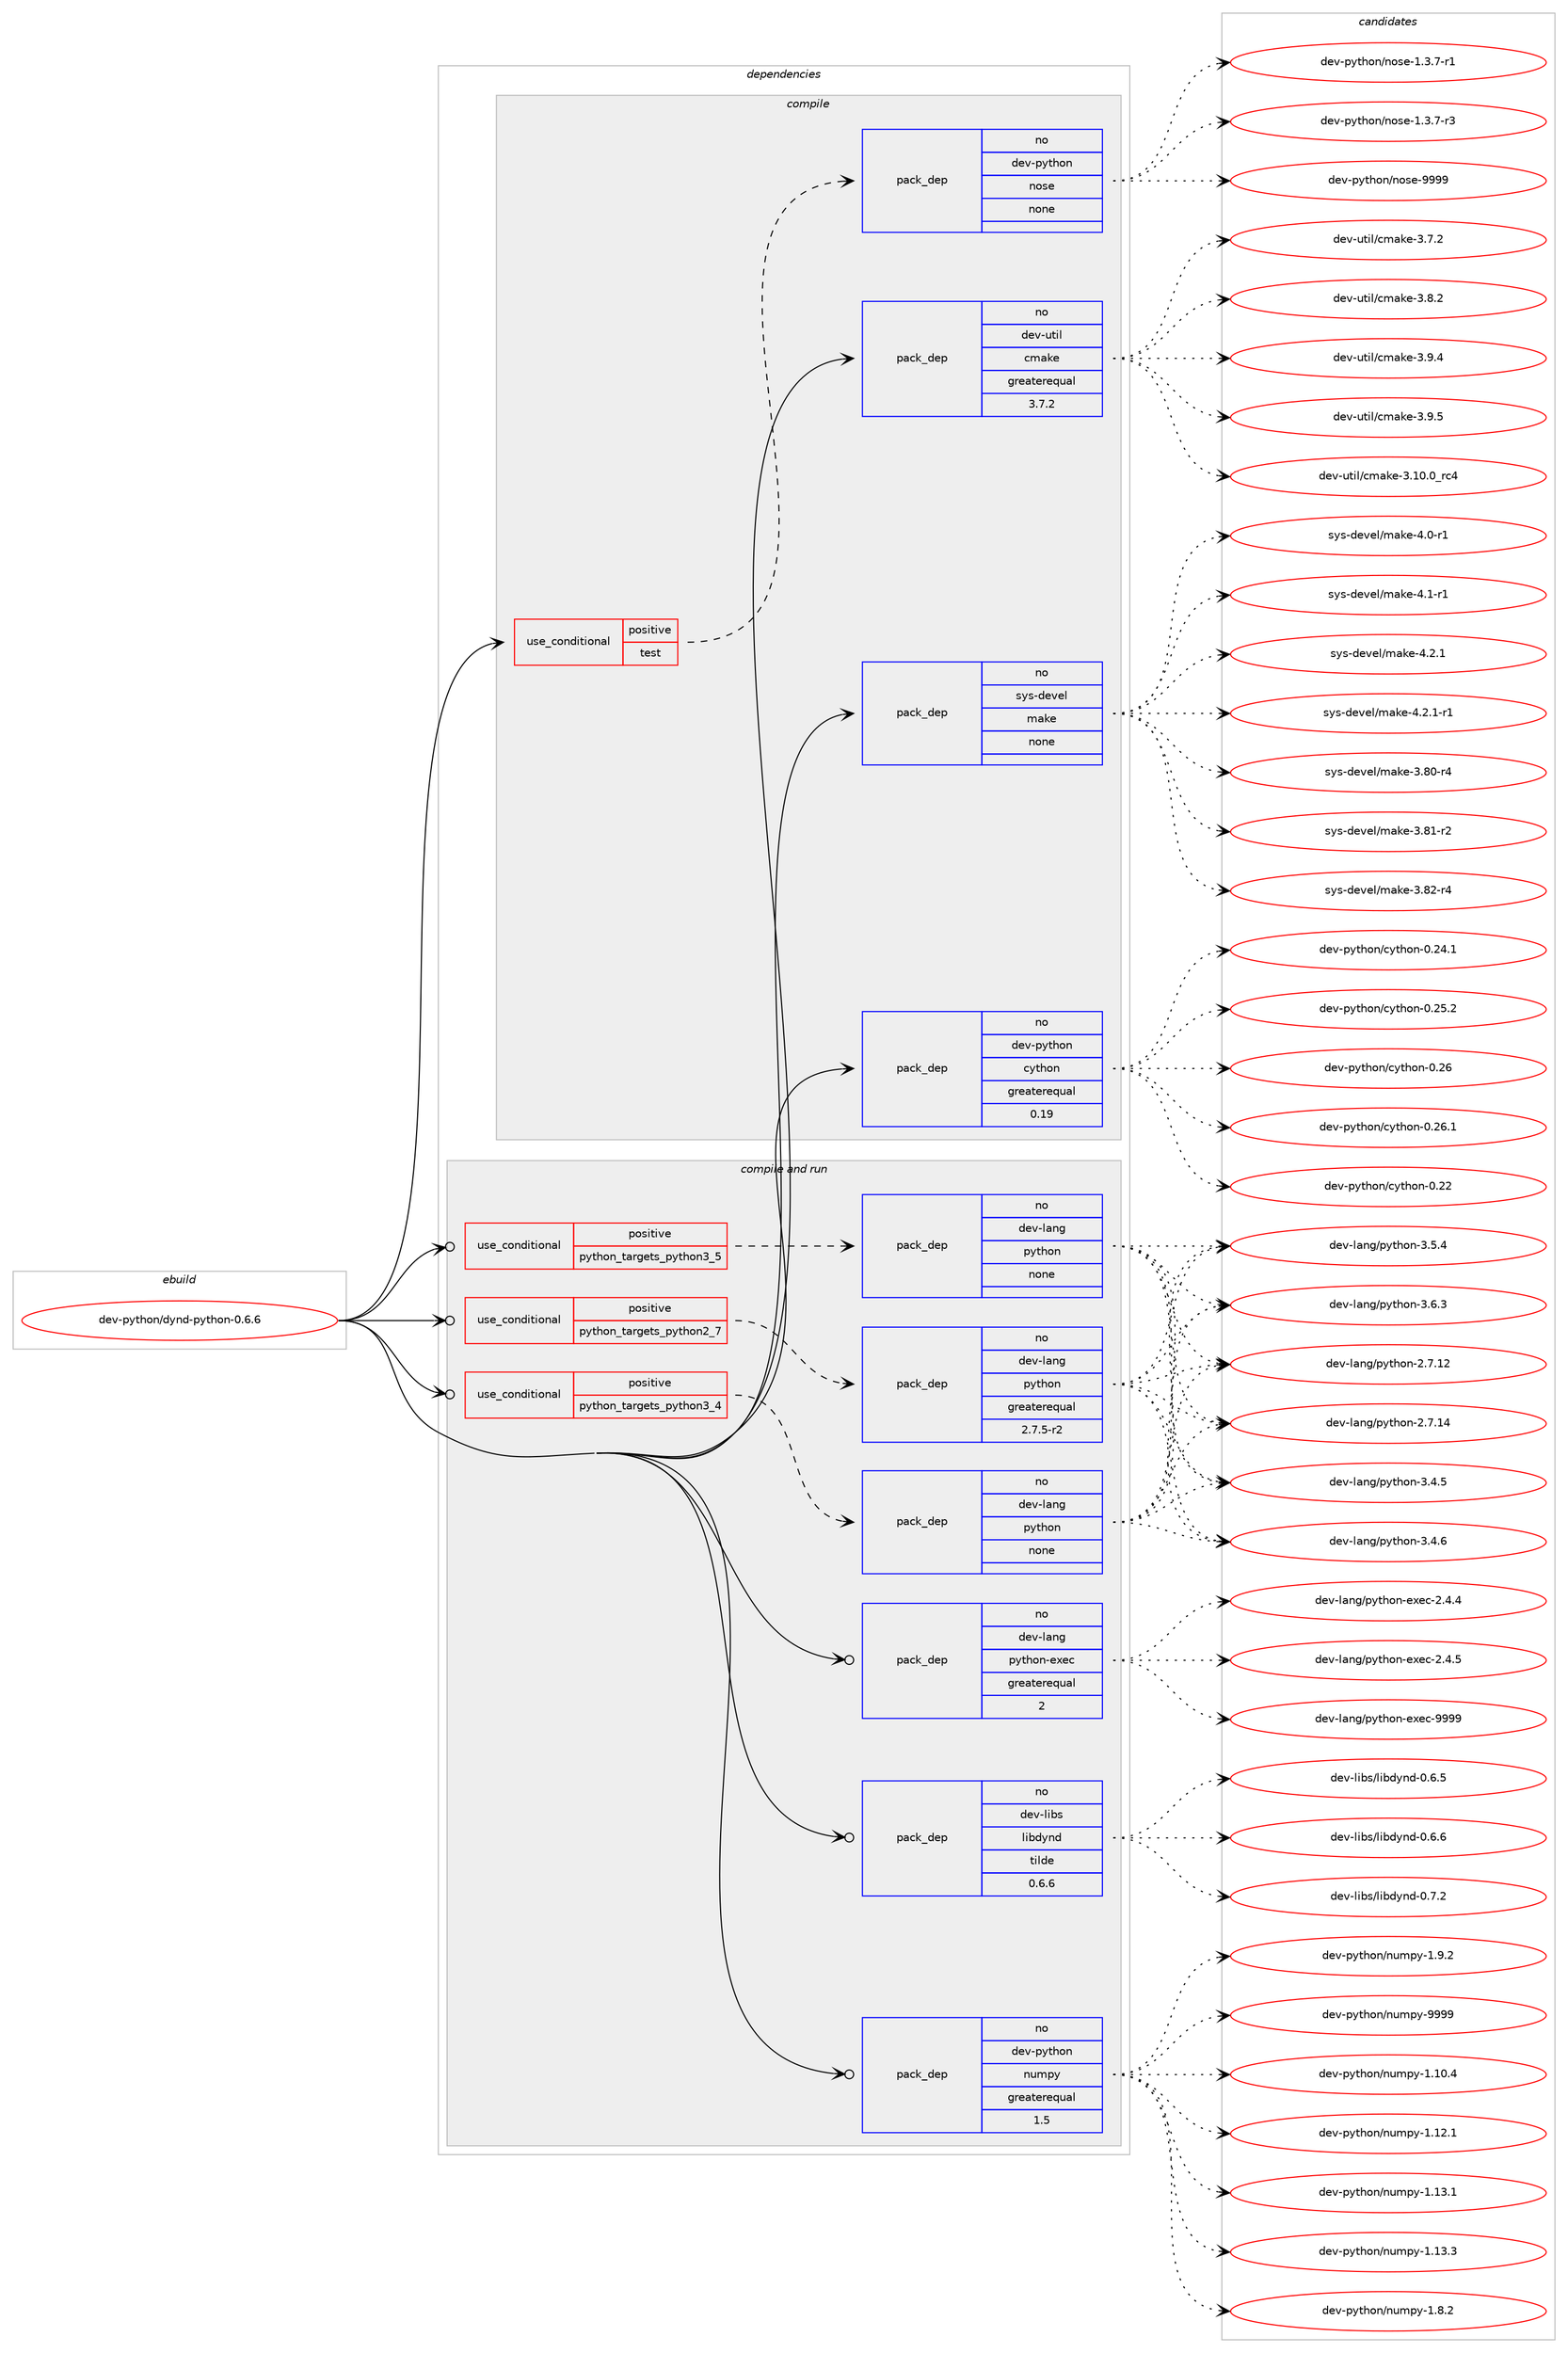 digraph prolog {

# *************
# Graph options
# *************

newrank=true;
concentrate=true;
compound=true;
graph [rankdir=LR,fontname=Helvetica,fontsize=10,ranksep=1.5];#, ranksep=2.5, nodesep=0.2];
edge  [arrowhead=vee];
node  [fontname=Helvetica,fontsize=10];

# **********
# The ebuild
# **********

subgraph cluster_leftcol {
color=gray;
rank=same;
label=<<i>ebuild</i>>;
id [label="dev-python/dynd-python-0.6.6", color=red, width=4, href="../dev-python/dynd-python-0.6.6.svg"];
}

# ****************
# The dependencies
# ****************

subgraph cluster_midcol {
color=gray;
label=<<i>dependencies</i>>;
subgraph cluster_compile {
fillcolor="#eeeeee";
style=filled;
label=<<i>compile</i>>;
subgraph cond32253 {
dependency155532 [label=<<TABLE BORDER="0" CELLBORDER="1" CELLSPACING="0" CELLPADDING="4"><TR><TD ROWSPAN="3" CELLPADDING="10">use_conditional</TD></TR><TR><TD>positive</TD></TR><TR><TD>test</TD></TR></TABLE>>, shape=none, color=red];
subgraph pack119447 {
dependency155533 [label=<<TABLE BORDER="0" CELLBORDER="1" CELLSPACING="0" CELLPADDING="4" WIDTH="220"><TR><TD ROWSPAN="6" CELLPADDING="30">pack_dep</TD></TR><TR><TD WIDTH="110">no</TD></TR><TR><TD>dev-python</TD></TR><TR><TD>nose</TD></TR><TR><TD>none</TD></TR><TR><TD></TD></TR></TABLE>>, shape=none, color=blue];
}
dependency155532:e -> dependency155533:w [weight=20,style="dashed",arrowhead="vee"];
}
id:e -> dependency155532:w [weight=20,style="solid",arrowhead="vee"];
subgraph pack119448 {
dependency155534 [label=<<TABLE BORDER="0" CELLBORDER="1" CELLSPACING="0" CELLPADDING="4" WIDTH="220"><TR><TD ROWSPAN="6" CELLPADDING="30">pack_dep</TD></TR><TR><TD WIDTH="110">no</TD></TR><TR><TD>dev-python</TD></TR><TR><TD>cython</TD></TR><TR><TD>greaterequal</TD></TR><TR><TD>0.19</TD></TR></TABLE>>, shape=none, color=blue];
}
id:e -> dependency155534:w [weight=20,style="solid",arrowhead="vee"];
subgraph pack119449 {
dependency155535 [label=<<TABLE BORDER="0" CELLBORDER="1" CELLSPACING="0" CELLPADDING="4" WIDTH="220"><TR><TD ROWSPAN="6" CELLPADDING="30">pack_dep</TD></TR><TR><TD WIDTH="110">no</TD></TR><TR><TD>dev-util</TD></TR><TR><TD>cmake</TD></TR><TR><TD>greaterequal</TD></TR><TR><TD>3.7.2</TD></TR></TABLE>>, shape=none, color=blue];
}
id:e -> dependency155535:w [weight=20,style="solid",arrowhead="vee"];
subgraph pack119450 {
dependency155536 [label=<<TABLE BORDER="0" CELLBORDER="1" CELLSPACING="0" CELLPADDING="4" WIDTH="220"><TR><TD ROWSPAN="6" CELLPADDING="30">pack_dep</TD></TR><TR><TD WIDTH="110">no</TD></TR><TR><TD>sys-devel</TD></TR><TR><TD>make</TD></TR><TR><TD>none</TD></TR><TR><TD></TD></TR></TABLE>>, shape=none, color=blue];
}
id:e -> dependency155536:w [weight=20,style="solid",arrowhead="vee"];
}
subgraph cluster_compileandrun {
fillcolor="#eeeeee";
style=filled;
label=<<i>compile and run</i>>;
subgraph cond32254 {
dependency155537 [label=<<TABLE BORDER="0" CELLBORDER="1" CELLSPACING="0" CELLPADDING="4"><TR><TD ROWSPAN="3" CELLPADDING="10">use_conditional</TD></TR><TR><TD>positive</TD></TR><TR><TD>python_targets_python2_7</TD></TR></TABLE>>, shape=none, color=red];
subgraph pack119451 {
dependency155538 [label=<<TABLE BORDER="0" CELLBORDER="1" CELLSPACING="0" CELLPADDING="4" WIDTH="220"><TR><TD ROWSPAN="6" CELLPADDING="30">pack_dep</TD></TR><TR><TD WIDTH="110">no</TD></TR><TR><TD>dev-lang</TD></TR><TR><TD>python</TD></TR><TR><TD>greaterequal</TD></TR><TR><TD>2.7.5-r2</TD></TR></TABLE>>, shape=none, color=blue];
}
dependency155537:e -> dependency155538:w [weight=20,style="dashed",arrowhead="vee"];
}
id:e -> dependency155537:w [weight=20,style="solid",arrowhead="odotvee"];
subgraph cond32255 {
dependency155539 [label=<<TABLE BORDER="0" CELLBORDER="1" CELLSPACING="0" CELLPADDING="4"><TR><TD ROWSPAN="3" CELLPADDING="10">use_conditional</TD></TR><TR><TD>positive</TD></TR><TR><TD>python_targets_python3_4</TD></TR></TABLE>>, shape=none, color=red];
subgraph pack119452 {
dependency155540 [label=<<TABLE BORDER="0" CELLBORDER="1" CELLSPACING="0" CELLPADDING="4" WIDTH="220"><TR><TD ROWSPAN="6" CELLPADDING="30">pack_dep</TD></TR><TR><TD WIDTH="110">no</TD></TR><TR><TD>dev-lang</TD></TR><TR><TD>python</TD></TR><TR><TD>none</TD></TR><TR><TD></TD></TR></TABLE>>, shape=none, color=blue];
}
dependency155539:e -> dependency155540:w [weight=20,style="dashed",arrowhead="vee"];
}
id:e -> dependency155539:w [weight=20,style="solid",arrowhead="odotvee"];
subgraph cond32256 {
dependency155541 [label=<<TABLE BORDER="0" CELLBORDER="1" CELLSPACING="0" CELLPADDING="4"><TR><TD ROWSPAN="3" CELLPADDING="10">use_conditional</TD></TR><TR><TD>positive</TD></TR><TR><TD>python_targets_python3_5</TD></TR></TABLE>>, shape=none, color=red];
subgraph pack119453 {
dependency155542 [label=<<TABLE BORDER="0" CELLBORDER="1" CELLSPACING="0" CELLPADDING="4" WIDTH="220"><TR><TD ROWSPAN="6" CELLPADDING="30">pack_dep</TD></TR><TR><TD WIDTH="110">no</TD></TR><TR><TD>dev-lang</TD></TR><TR><TD>python</TD></TR><TR><TD>none</TD></TR><TR><TD></TD></TR></TABLE>>, shape=none, color=blue];
}
dependency155541:e -> dependency155542:w [weight=20,style="dashed",arrowhead="vee"];
}
id:e -> dependency155541:w [weight=20,style="solid",arrowhead="odotvee"];
subgraph pack119454 {
dependency155543 [label=<<TABLE BORDER="0" CELLBORDER="1" CELLSPACING="0" CELLPADDING="4" WIDTH="220"><TR><TD ROWSPAN="6" CELLPADDING="30">pack_dep</TD></TR><TR><TD WIDTH="110">no</TD></TR><TR><TD>dev-lang</TD></TR><TR><TD>python-exec</TD></TR><TR><TD>greaterequal</TD></TR><TR><TD>2</TD></TR></TABLE>>, shape=none, color=blue];
}
id:e -> dependency155543:w [weight=20,style="solid",arrowhead="odotvee"];
subgraph pack119455 {
dependency155544 [label=<<TABLE BORDER="0" CELLBORDER="1" CELLSPACING="0" CELLPADDING="4" WIDTH="220"><TR><TD ROWSPAN="6" CELLPADDING="30">pack_dep</TD></TR><TR><TD WIDTH="110">no</TD></TR><TR><TD>dev-libs</TD></TR><TR><TD>libdynd</TD></TR><TR><TD>tilde</TD></TR><TR><TD>0.6.6</TD></TR></TABLE>>, shape=none, color=blue];
}
id:e -> dependency155544:w [weight=20,style="solid",arrowhead="odotvee"];
subgraph pack119456 {
dependency155545 [label=<<TABLE BORDER="0" CELLBORDER="1" CELLSPACING="0" CELLPADDING="4" WIDTH="220"><TR><TD ROWSPAN="6" CELLPADDING="30">pack_dep</TD></TR><TR><TD WIDTH="110">no</TD></TR><TR><TD>dev-python</TD></TR><TR><TD>numpy</TD></TR><TR><TD>greaterequal</TD></TR><TR><TD>1.5</TD></TR></TABLE>>, shape=none, color=blue];
}
id:e -> dependency155545:w [weight=20,style="solid",arrowhead="odotvee"];
}
subgraph cluster_run {
fillcolor="#eeeeee";
style=filled;
label=<<i>run</i>>;
}
}

# **************
# The candidates
# **************

subgraph cluster_choices {
rank=same;
color=gray;
label=<<i>candidates</i>>;

subgraph choice119447 {
color=black;
nodesep=1;
choice10010111845112121116104111110471101111151014549465146554511449 [label="dev-python/nose-1.3.7-r1", color=red, width=4,href="../dev-python/nose-1.3.7-r1.svg"];
choice10010111845112121116104111110471101111151014549465146554511451 [label="dev-python/nose-1.3.7-r3", color=red, width=4,href="../dev-python/nose-1.3.7-r3.svg"];
choice10010111845112121116104111110471101111151014557575757 [label="dev-python/nose-9999", color=red, width=4,href="../dev-python/nose-9999.svg"];
dependency155533:e -> choice10010111845112121116104111110471101111151014549465146554511449:w [style=dotted,weight="100"];
dependency155533:e -> choice10010111845112121116104111110471101111151014549465146554511451:w [style=dotted,weight="100"];
dependency155533:e -> choice10010111845112121116104111110471101111151014557575757:w [style=dotted,weight="100"];
}
subgraph choice119448 {
color=black;
nodesep=1;
choice1001011184511212111610411111047991211161041111104548465050 [label="dev-python/cython-0.22", color=red, width=4,href="../dev-python/cython-0.22.svg"];
choice10010111845112121116104111110479912111610411111045484650524649 [label="dev-python/cython-0.24.1", color=red, width=4,href="../dev-python/cython-0.24.1.svg"];
choice10010111845112121116104111110479912111610411111045484650534650 [label="dev-python/cython-0.25.2", color=red, width=4,href="../dev-python/cython-0.25.2.svg"];
choice1001011184511212111610411111047991211161041111104548465054 [label="dev-python/cython-0.26", color=red, width=4,href="../dev-python/cython-0.26.svg"];
choice10010111845112121116104111110479912111610411111045484650544649 [label="dev-python/cython-0.26.1", color=red, width=4,href="../dev-python/cython-0.26.1.svg"];
dependency155534:e -> choice1001011184511212111610411111047991211161041111104548465050:w [style=dotted,weight="100"];
dependency155534:e -> choice10010111845112121116104111110479912111610411111045484650524649:w [style=dotted,weight="100"];
dependency155534:e -> choice10010111845112121116104111110479912111610411111045484650534650:w [style=dotted,weight="100"];
dependency155534:e -> choice1001011184511212111610411111047991211161041111104548465054:w [style=dotted,weight="100"];
dependency155534:e -> choice10010111845112121116104111110479912111610411111045484650544649:w [style=dotted,weight="100"];
}
subgraph choice119449 {
color=black;
nodesep=1;
choice1001011184511711610510847991099710710145514649484648951149952 [label="dev-util/cmake-3.10.0_rc4", color=red, width=4,href="../dev-util/cmake-3.10.0_rc4.svg"];
choice10010111845117116105108479910997107101455146554650 [label="dev-util/cmake-3.7.2", color=red, width=4,href="../dev-util/cmake-3.7.2.svg"];
choice10010111845117116105108479910997107101455146564650 [label="dev-util/cmake-3.8.2", color=red, width=4,href="../dev-util/cmake-3.8.2.svg"];
choice10010111845117116105108479910997107101455146574652 [label="dev-util/cmake-3.9.4", color=red, width=4,href="../dev-util/cmake-3.9.4.svg"];
choice10010111845117116105108479910997107101455146574653 [label="dev-util/cmake-3.9.5", color=red, width=4,href="../dev-util/cmake-3.9.5.svg"];
dependency155535:e -> choice1001011184511711610510847991099710710145514649484648951149952:w [style=dotted,weight="100"];
dependency155535:e -> choice10010111845117116105108479910997107101455146554650:w [style=dotted,weight="100"];
dependency155535:e -> choice10010111845117116105108479910997107101455146564650:w [style=dotted,weight="100"];
dependency155535:e -> choice10010111845117116105108479910997107101455146574652:w [style=dotted,weight="100"];
dependency155535:e -> choice10010111845117116105108479910997107101455146574653:w [style=dotted,weight="100"];
}
subgraph choice119450 {
color=black;
nodesep=1;
choice11512111545100101118101108471099710710145514656484511452 [label="sys-devel/make-3.80-r4", color=red, width=4,href="../sys-devel/make-3.80-r4.svg"];
choice11512111545100101118101108471099710710145514656494511450 [label="sys-devel/make-3.81-r2", color=red, width=4,href="../sys-devel/make-3.81-r2.svg"];
choice11512111545100101118101108471099710710145514656504511452 [label="sys-devel/make-3.82-r4", color=red, width=4,href="../sys-devel/make-3.82-r4.svg"];
choice115121115451001011181011084710997107101455246484511449 [label="sys-devel/make-4.0-r1", color=red, width=4,href="../sys-devel/make-4.0-r1.svg"];
choice115121115451001011181011084710997107101455246494511449 [label="sys-devel/make-4.1-r1", color=red, width=4,href="../sys-devel/make-4.1-r1.svg"];
choice115121115451001011181011084710997107101455246504649 [label="sys-devel/make-4.2.1", color=red, width=4,href="../sys-devel/make-4.2.1.svg"];
choice1151211154510010111810110847109971071014552465046494511449 [label="sys-devel/make-4.2.1-r1", color=red, width=4,href="../sys-devel/make-4.2.1-r1.svg"];
dependency155536:e -> choice11512111545100101118101108471099710710145514656484511452:w [style=dotted,weight="100"];
dependency155536:e -> choice11512111545100101118101108471099710710145514656494511450:w [style=dotted,weight="100"];
dependency155536:e -> choice11512111545100101118101108471099710710145514656504511452:w [style=dotted,weight="100"];
dependency155536:e -> choice115121115451001011181011084710997107101455246484511449:w [style=dotted,weight="100"];
dependency155536:e -> choice115121115451001011181011084710997107101455246494511449:w [style=dotted,weight="100"];
dependency155536:e -> choice115121115451001011181011084710997107101455246504649:w [style=dotted,weight="100"];
dependency155536:e -> choice1151211154510010111810110847109971071014552465046494511449:w [style=dotted,weight="100"];
}
subgraph choice119451 {
color=black;
nodesep=1;
choice10010111845108971101034711212111610411111045504655464950 [label="dev-lang/python-2.7.12", color=red, width=4,href="../dev-lang/python-2.7.12.svg"];
choice10010111845108971101034711212111610411111045504655464952 [label="dev-lang/python-2.7.14", color=red, width=4,href="../dev-lang/python-2.7.14.svg"];
choice100101118451089711010347112121116104111110455146524653 [label="dev-lang/python-3.4.5", color=red, width=4,href="../dev-lang/python-3.4.5.svg"];
choice100101118451089711010347112121116104111110455146524654 [label="dev-lang/python-3.4.6", color=red, width=4,href="../dev-lang/python-3.4.6.svg"];
choice100101118451089711010347112121116104111110455146534652 [label="dev-lang/python-3.5.4", color=red, width=4,href="../dev-lang/python-3.5.4.svg"];
choice100101118451089711010347112121116104111110455146544651 [label="dev-lang/python-3.6.3", color=red, width=4,href="../dev-lang/python-3.6.3.svg"];
dependency155538:e -> choice10010111845108971101034711212111610411111045504655464950:w [style=dotted,weight="100"];
dependency155538:e -> choice10010111845108971101034711212111610411111045504655464952:w [style=dotted,weight="100"];
dependency155538:e -> choice100101118451089711010347112121116104111110455146524653:w [style=dotted,weight="100"];
dependency155538:e -> choice100101118451089711010347112121116104111110455146524654:w [style=dotted,weight="100"];
dependency155538:e -> choice100101118451089711010347112121116104111110455146534652:w [style=dotted,weight="100"];
dependency155538:e -> choice100101118451089711010347112121116104111110455146544651:w [style=dotted,weight="100"];
}
subgraph choice119452 {
color=black;
nodesep=1;
choice10010111845108971101034711212111610411111045504655464950 [label="dev-lang/python-2.7.12", color=red, width=4,href="../dev-lang/python-2.7.12.svg"];
choice10010111845108971101034711212111610411111045504655464952 [label="dev-lang/python-2.7.14", color=red, width=4,href="../dev-lang/python-2.7.14.svg"];
choice100101118451089711010347112121116104111110455146524653 [label="dev-lang/python-3.4.5", color=red, width=4,href="../dev-lang/python-3.4.5.svg"];
choice100101118451089711010347112121116104111110455146524654 [label="dev-lang/python-3.4.6", color=red, width=4,href="../dev-lang/python-3.4.6.svg"];
choice100101118451089711010347112121116104111110455146534652 [label="dev-lang/python-3.5.4", color=red, width=4,href="../dev-lang/python-3.5.4.svg"];
choice100101118451089711010347112121116104111110455146544651 [label="dev-lang/python-3.6.3", color=red, width=4,href="../dev-lang/python-3.6.3.svg"];
dependency155540:e -> choice10010111845108971101034711212111610411111045504655464950:w [style=dotted,weight="100"];
dependency155540:e -> choice10010111845108971101034711212111610411111045504655464952:w [style=dotted,weight="100"];
dependency155540:e -> choice100101118451089711010347112121116104111110455146524653:w [style=dotted,weight="100"];
dependency155540:e -> choice100101118451089711010347112121116104111110455146524654:w [style=dotted,weight="100"];
dependency155540:e -> choice100101118451089711010347112121116104111110455146534652:w [style=dotted,weight="100"];
dependency155540:e -> choice100101118451089711010347112121116104111110455146544651:w [style=dotted,weight="100"];
}
subgraph choice119453 {
color=black;
nodesep=1;
choice10010111845108971101034711212111610411111045504655464950 [label="dev-lang/python-2.7.12", color=red, width=4,href="../dev-lang/python-2.7.12.svg"];
choice10010111845108971101034711212111610411111045504655464952 [label="dev-lang/python-2.7.14", color=red, width=4,href="../dev-lang/python-2.7.14.svg"];
choice100101118451089711010347112121116104111110455146524653 [label="dev-lang/python-3.4.5", color=red, width=4,href="../dev-lang/python-3.4.5.svg"];
choice100101118451089711010347112121116104111110455146524654 [label="dev-lang/python-3.4.6", color=red, width=4,href="../dev-lang/python-3.4.6.svg"];
choice100101118451089711010347112121116104111110455146534652 [label="dev-lang/python-3.5.4", color=red, width=4,href="../dev-lang/python-3.5.4.svg"];
choice100101118451089711010347112121116104111110455146544651 [label="dev-lang/python-3.6.3", color=red, width=4,href="../dev-lang/python-3.6.3.svg"];
dependency155542:e -> choice10010111845108971101034711212111610411111045504655464950:w [style=dotted,weight="100"];
dependency155542:e -> choice10010111845108971101034711212111610411111045504655464952:w [style=dotted,weight="100"];
dependency155542:e -> choice100101118451089711010347112121116104111110455146524653:w [style=dotted,weight="100"];
dependency155542:e -> choice100101118451089711010347112121116104111110455146524654:w [style=dotted,weight="100"];
dependency155542:e -> choice100101118451089711010347112121116104111110455146534652:w [style=dotted,weight="100"];
dependency155542:e -> choice100101118451089711010347112121116104111110455146544651:w [style=dotted,weight="100"];
}
subgraph choice119454 {
color=black;
nodesep=1;
choice1001011184510897110103471121211161041111104510112010199455046524652 [label="dev-lang/python-exec-2.4.4", color=red, width=4,href="../dev-lang/python-exec-2.4.4.svg"];
choice1001011184510897110103471121211161041111104510112010199455046524653 [label="dev-lang/python-exec-2.4.5", color=red, width=4,href="../dev-lang/python-exec-2.4.5.svg"];
choice10010111845108971101034711212111610411111045101120101994557575757 [label="dev-lang/python-exec-9999", color=red, width=4,href="../dev-lang/python-exec-9999.svg"];
dependency155543:e -> choice1001011184510897110103471121211161041111104510112010199455046524652:w [style=dotted,weight="100"];
dependency155543:e -> choice1001011184510897110103471121211161041111104510112010199455046524653:w [style=dotted,weight="100"];
dependency155543:e -> choice10010111845108971101034711212111610411111045101120101994557575757:w [style=dotted,weight="100"];
}
subgraph choice119455 {
color=black;
nodesep=1;
choice10010111845108105981154710810598100121110100454846544653 [label="dev-libs/libdynd-0.6.5", color=red, width=4,href="../dev-libs/libdynd-0.6.5.svg"];
choice10010111845108105981154710810598100121110100454846544654 [label="dev-libs/libdynd-0.6.6", color=red, width=4,href="../dev-libs/libdynd-0.6.6.svg"];
choice10010111845108105981154710810598100121110100454846554650 [label="dev-libs/libdynd-0.7.2", color=red, width=4,href="../dev-libs/libdynd-0.7.2.svg"];
dependency155544:e -> choice10010111845108105981154710810598100121110100454846544653:w [style=dotted,weight="100"];
dependency155544:e -> choice10010111845108105981154710810598100121110100454846544654:w [style=dotted,weight="100"];
dependency155544:e -> choice10010111845108105981154710810598100121110100454846554650:w [style=dotted,weight="100"];
}
subgraph choice119456 {
color=black;
nodesep=1;
choice100101118451121211161041111104711011710911212145494649484652 [label="dev-python/numpy-1.10.4", color=red, width=4,href="../dev-python/numpy-1.10.4.svg"];
choice100101118451121211161041111104711011710911212145494649504649 [label="dev-python/numpy-1.12.1", color=red, width=4,href="../dev-python/numpy-1.12.1.svg"];
choice100101118451121211161041111104711011710911212145494649514649 [label="dev-python/numpy-1.13.1", color=red, width=4,href="../dev-python/numpy-1.13.1.svg"];
choice100101118451121211161041111104711011710911212145494649514651 [label="dev-python/numpy-1.13.3", color=red, width=4,href="../dev-python/numpy-1.13.3.svg"];
choice1001011184511212111610411111047110117109112121454946564650 [label="dev-python/numpy-1.8.2", color=red, width=4,href="../dev-python/numpy-1.8.2.svg"];
choice1001011184511212111610411111047110117109112121454946574650 [label="dev-python/numpy-1.9.2", color=red, width=4,href="../dev-python/numpy-1.9.2.svg"];
choice10010111845112121116104111110471101171091121214557575757 [label="dev-python/numpy-9999", color=red, width=4,href="../dev-python/numpy-9999.svg"];
dependency155545:e -> choice100101118451121211161041111104711011710911212145494649484652:w [style=dotted,weight="100"];
dependency155545:e -> choice100101118451121211161041111104711011710911212145494649504649:w [style=dotted,weight="100"];
dependency155545:e -> choice100101118451121211161041111104711011710911212145494649514649:w [style=dotted,weight="100"];
dependency155545:e -> choice100101118451121211161041111104711011710911212145494649514651:w [style=dotted,weight="100"];
dependency155545:e -> choice1001011184511212111610411111047110117109112121454946564650:w [style=dotted,weight="100"];
dependency155545:e -> choice1001011184511212111610411111047110117109112121454946574650:w [style=dotted,weight="100"];
dependency155545:e -> choice10010111845112121116104111110471101171091121214557575757:w [style=dotted,weight="100"];
}
}

}

